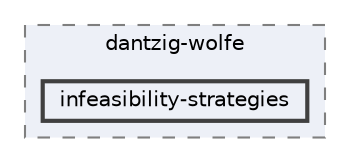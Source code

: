 digraph "/home/runner/work/idol/idol/lib/include/idol/mixed-integer/optimizers/dantzig-wolfe/infeasibility-strategies"
{
 // LATEX_PDF_SIZE
  bgcolor="transparent";
  edge [fontname=Helvetica,fontsize=10,labelfontname=Helvetica,labelfontsize=10];
  node [fontname=Helvetica,fontsize=10,shape=box,height=0.2,width=0.4];
  compound=true
  subgraph clusterdir_8d66e45d40e1172f9d7866d8e70b1382 {
    graph [ bgcolor="#edf0f7", pencolor="grey50", label="dantzig-wolfe", fontname=Helvetica,fontsize=10 style="filled,dashed", URL="dir_8d66e45d40e1172f9d7866d8e70b1382.html",tooltip=""]
  dir_edb65619399f7285655f8e60d24c912f [label="infeasibility-strategies", fillcolor="#edf0f7", color="grey25", style="filled,bold", URL="dir_edb65619399f7285655f8e60d24c912f.html",tooltip=""];
  }
}
